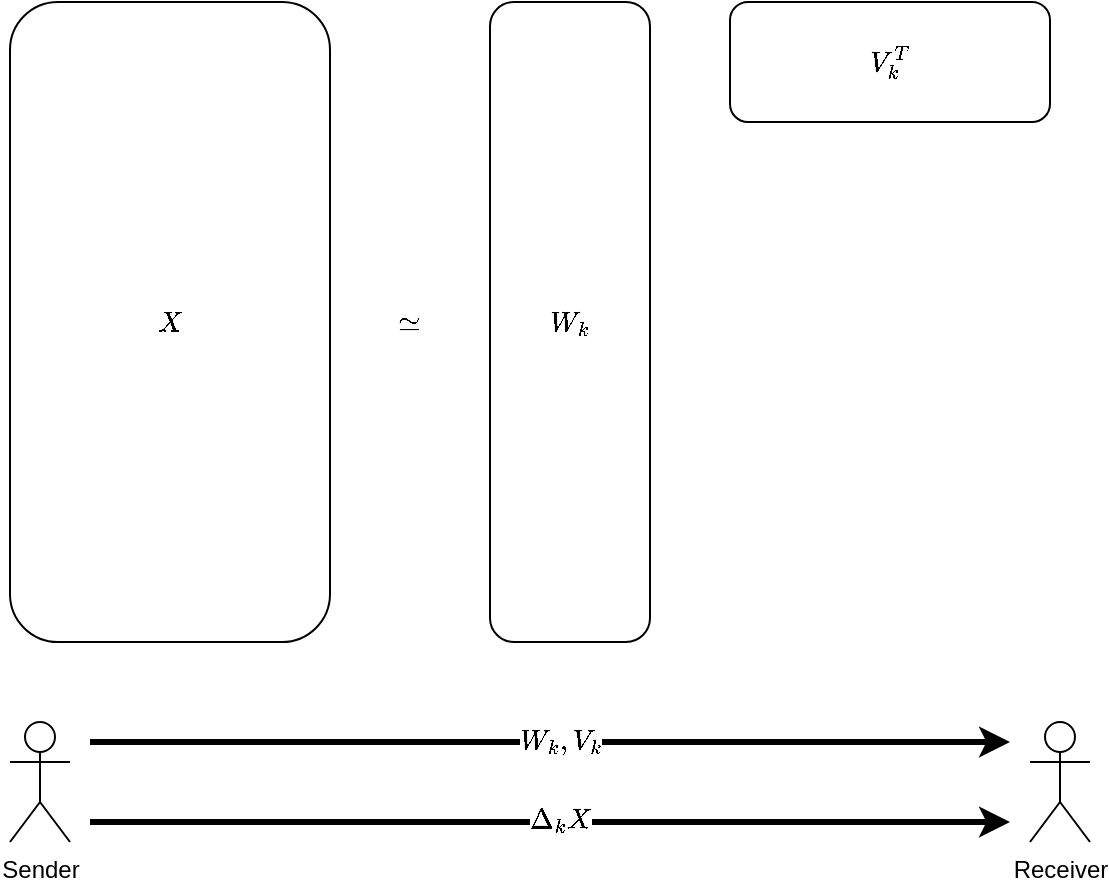 <mxfile pages="1" version="11.2.8" type="device"><diagram id="y4y0oX1MbD4l71oDYSC5" name="Page-1"><mxGraphModel dx="1186" dy="644" grid="1" gridSize="10" guides="1" tooltips="1" connect="1" arrows="1" fold="1" page="1" pageScale="1" pageWidth="850" pageHeight="1100" math="1" shadow="0"><root><mxCell id="0"/><mxCell id="1" parent="0"/><mxCell id="S94RinE65DQQI9141y0Q-1" value="$$X$$" style="rounded=1;whiteSpace=wrap;html=1;" parent="1" vertex="1"><mxGeometry x="80" y="40" width="160" height="320" as="geometry"/></mxCell><mxCell id="S94RinE65DQQI9141y0Q-2" value="$$W_k$$" style="rounded=1;whiteSpace=wrap;html=1;" parent="1" vertex="1"><mxGeometry x="320" y="40" width="80" height="320" as="geometry"/></mxCell><mxCell id="S94RinE65DQQI9141y0Q-3" value="$$V_k^T$$" style="rounded=1;whiteSpace=wrap;html=1;" parent="1" vertex="1"><mxGeometry x="440" y="40" width="160" height="60" as="geometry"/></mxCell><mxCell id="S94RinE65DQQI9141y0Q-5" value="$$\simeq$$" style="text;html=1;strokeColor=none;fillColor=none;align=center;verticalAlign=middle;whiteSpace=wrap;rounded=0;" parent="1" vertex="1"><mxGeometry x="260" y="190" width="40" height="20" as="geometry"/></mxCell><mxCell id="7R5R-4MmDdsgp38PWd4P-1" value="Sender" style="shape=umlActor;verticalLabelPosition=bottom;labelBackgroundColor=#ffffff;verticalAlign=top;html=1;outlineConnect=0;" parent="1" vertex="1"><mxGeometry x="80" y="400" width="30" height="60" as="geometry"/></mxCell><mxCell id="7R5R-4MmDdsgp38PWd4P-2" value="Receiver" style="shape=umlActor;verticalLabelPosition=bottom;labelBackgroundColor=#ffffff;verticalAlign=top;html=1;outlineConnect=0;" parent="1" vertex="1"><mxGeometry x="590" y="400" width="30" height="60" as="geometry"/></mxCell><mxCell id="7R5R-4MmDdsgp38PWd4P-3" value="" style="endArrow=classic;html=1;strokeWidth=3;" parent="1" edge="1"><mxGeometry width="50" height="50" relative="1" as="geometry"><mxPoint x="120" y="450" as="sourcePoint"/><mxPoint x="580" y="450" as="targetPoint"/></mxGeometry></mxCell><mxCell id="7R5R-4MmDdsgp38PWd4P-4" value="$$\Delta_k X$$" style="text;html=1;resizable=0;points=[];align=center;verticalAlign=middle;labelBackgroundColor=#ffffff;" parent="7R5R-4MmDdsgp38PWd4P-3" vertex="1" connectable="0"><mxGeometry x="0.021" y="1" relative="1" as="geometry"><mxPoint as="offset"/></mxGeometry></mxCell><mxCell id="7R5R-4MmDdsgp38PWd4P-6" value="" style="endArrow=classic;html=1;strokeWidth=3;" parent="1" edge="1"><mxGeometry width="50" height="50" relative="1" as="geometry"><mxPoint x="120" y="410" as="sourcePoint"/><mxPoint x="580" y="410" as="targetPoint"/></mxGeometry></mxCell><mxCell id="7R5R-4MmDdsgp38PWd4P-7" value="$$W_k, V_k$$" style="text;html=1;resizable=0;points=[];align=center;verticalAlign=middle;labelBackgroundColor=#ffffff;" parent="7R5R-4MmDdsgp38PWd4P-6" vertex="1" connectable="0"><mxGeometry x="0.021" y="1" relative="1" as="geometry"><mxPoint as="offset"/></mxGeometry></mxCell></root></mxGraphModel></diagram></mxfile>